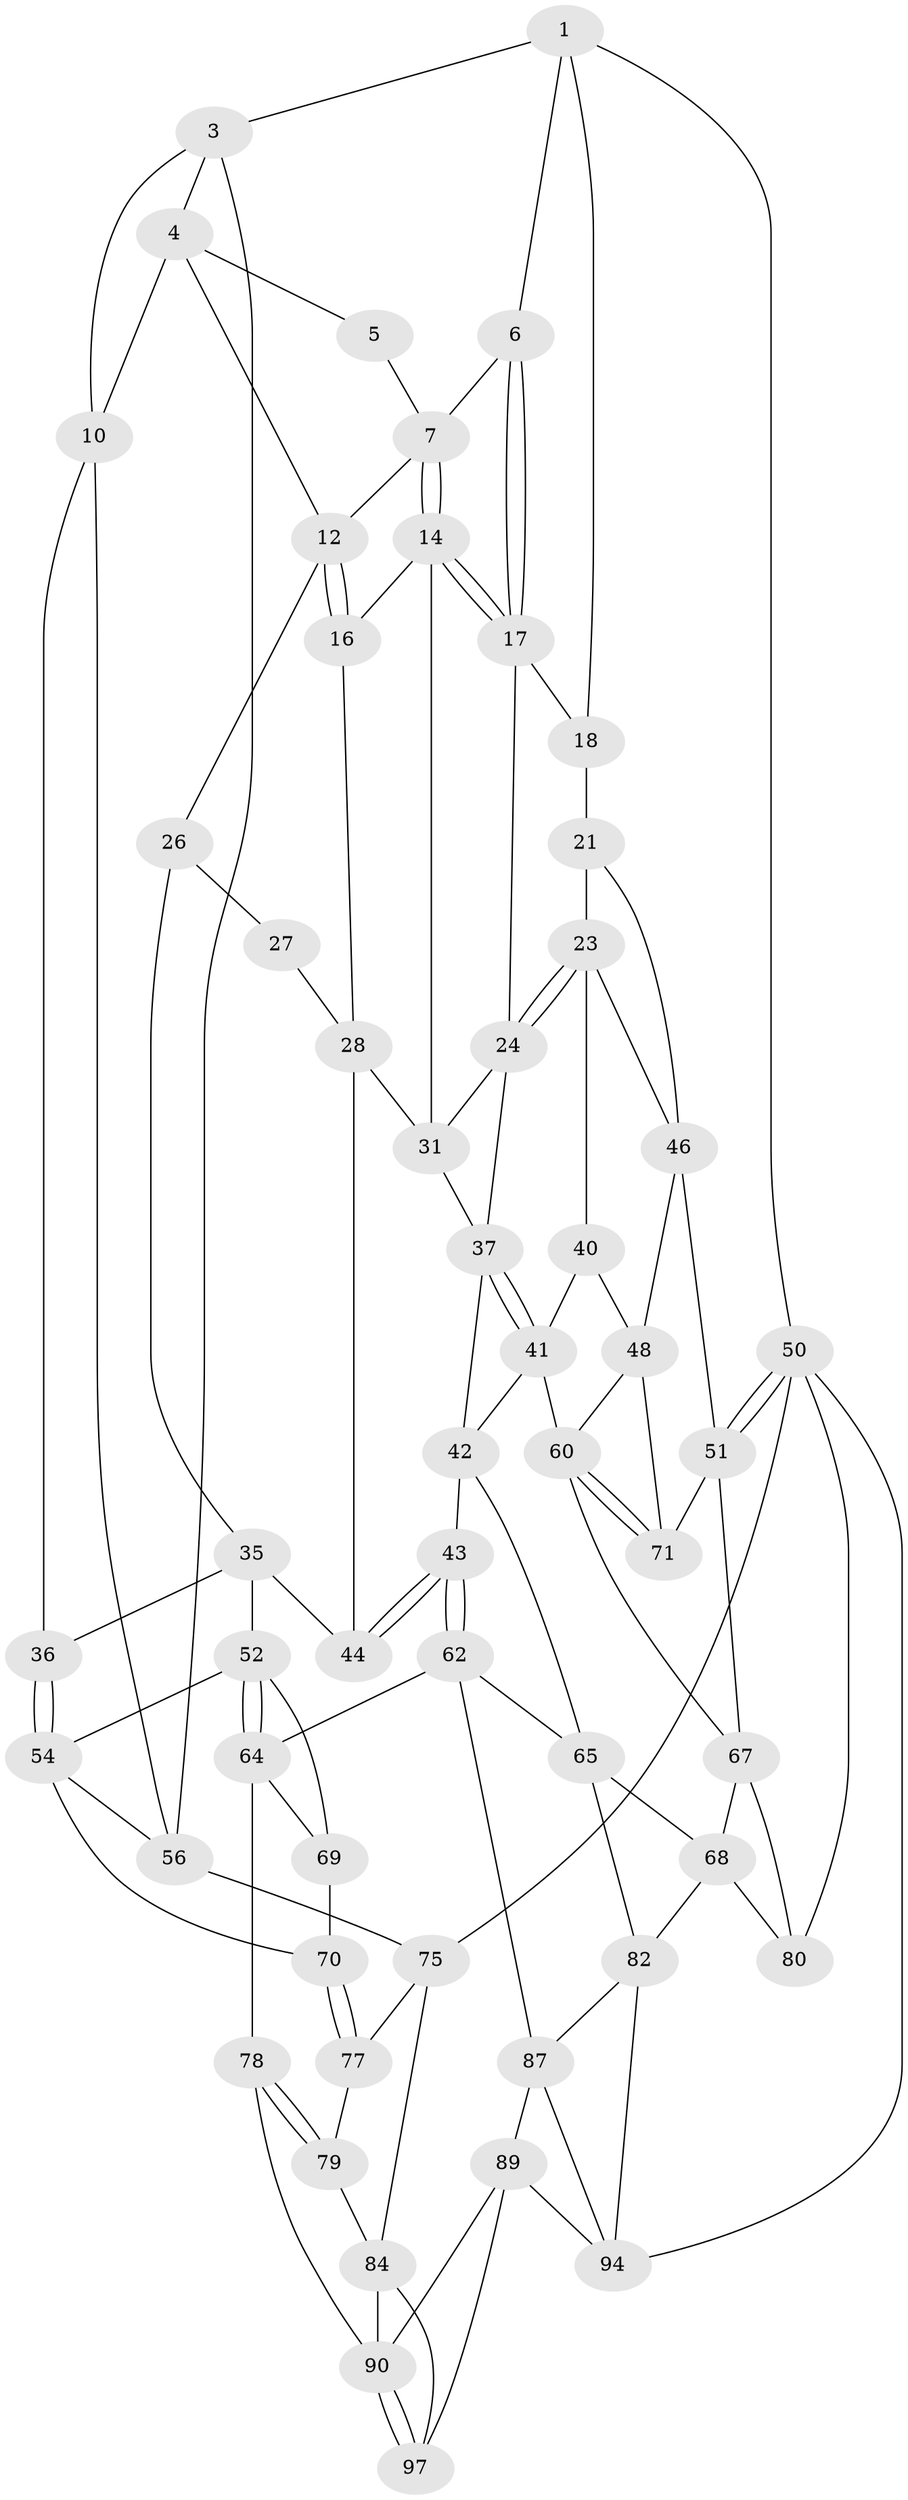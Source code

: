 // original degree distribution, {3: 0.05154639175257732, 6: 0.20618556701030927, 4: 0.17525773195876287, 5: 0.5670103092783505}
// Generated by graph-tools (version 1.1) at 2025/11/02/27/25 16:11:53]
// undirected, 55 vertices, 115 edges
graph export_dot {
graph [start="1"]
  node [color=gray90,style=filled];
  1 [pos="+0.8348495943097726+0",super="+2"];
  3 [pos="+0.2501609528553405+0"];
  4 [pos="+0.3231578012540826+0",super="+9"];
  5 [pos="+0.6598752642640836+0"];
  6 [pos="+0.7952593956218085+0.11472820889955496"];
  7 [pos="+0.677079769918836+0.13393787608686372",super="+8"];
  10 [pos="+0.043452642606860076+0.305061099608029",super="+11"];
  12 [pos="+0.5613462544488697+0.15047884648325044",super="+13"];
  14 [pos="+0.6846851398969822+0.22797085723251073",super="+15"];
  16 [pos="+0.6401007401168843+0.23532586365093525",super="+25"];
  17 [pos="+0.7965130145324538+0.2225898966509637",super="+20"];
  18 [pos="+1+0",super="+19"];
  21 [pos="+0.937293244165842+0.25402566499860796",super="+22"];
  23 [pos="+0.8852686383338503+0.356641109125273",super="+39"];
  24 [pos="+0.8227825327048662+0.27790494624544215",super="+33"];
  26 [pos="+0.3846742073237011+0.22290657144674875",super="+34"];
  27 [pos="+0.5579911200977081+0.26865208289111026",super="+30"];
  28 [pos="+0.5704160887721579+0.3827388432027202",super="+29"];
  31 [pos="+0.6768326895981691+0.36721829367124276",super="+32"];
  35 [pos="+0.3096563870222578+0.3285483022107626",super="+45"];
  36 [pos="+0.22867791126035053+0.34965011103412874"];
  37 [pos="+0.7333533320337292+0.46702596233861216",super="+38"];
  40 [pos="+0.8564520440490782+0.41957613100049507"];
  41 [pos="+0.7444545562326935+0.473109450333772",super="+58"];
  42 [pos="+0.5878260040388705+0.5393262706343582",super="+59"];
  43 [pos="+0.5429566919195089+0.5433760129903665"];
  44 [pos="+0.5106695304513478+0.5132271884093864"];
  46 [pos="+1+0.3776891756654132",super="+47"];
  48 [pos="+1+0.5823930967258786",super="+49"];
  50 [pos="+1+1",super="+93"];
  51 [pos="+1+1",super="+72"];
  52 [pos="+0.3655341696028383+0.6365357259796873",super="+53"];
  54 [pos="+0.24292924089680634+0.5295356796677342",super="+55"];
  56 [pos="+0+0.46894974458561023",super="+57"];
  60 [pos="+0.8134403608369745+0.6308549366766216",super="+61"];
  62 [pos="+0.4901240763054892+0.7074066112325303",super="+63"];
  64 [pos="+0.4049480063297896+0.7160535362368712",super="+74"];
  65 [pos="+0.6287033598013623+0.716460643402088",super="+66"];
  67 [pos="+0.7753674351339188+0.6675938806015745",super="+73"];
  68 [pos="+0.7003622302164669+0.7149417758143615",super="+81"];
  69 [pos="+0.16360251262912248+0.6838426990746217"];
  70 [pos="+0.12358296411186334+0.6711064819922938"];
  71 [pos="+0.9032171641282205+0.7142557976844833"];
  75 [pos="+0+1",super="+76"];
  77 [pos="+0.039793719544958736+0.7713876220488138"];
  78 [pos="+0.18347869015350765+0.8173928941559435",super="+92"];
  79 [pos="+0.05637534864230973+0.7926494395432321",super="+83"];
  80 [pos="+0.772360845075138+0.8402410189259533"];
  82 [pos="+0.6214419141709356+0.8798496008068085",super="+86"];
  84 [pos="+0+1",super="+85"];
  87 [pos="+0.4571726139223021+0.9037533539971417",super="+88"];
  89 [pos="+0.38382329888655237+0.8460730147055318",super="+96"];
  90 [pos="+0.2513290761026223+0.8888888010485588",super="+91"];
  94 [pos="+0.7119400363948133+1",super="+95"];
  97 [pos="+0.22310225646832169+1"];
  1 -- 6;
  1 -- 18;
  1 -- 3;
  1 -- 50;
  3 -- 4;
  3 -- 56;
  3 -- 10;
  4 -- 5;
  4 -- 10;
  4 -- 12;
  5 -- 7;
  6 -- 7;
  6 -- 17;
  6 -- 17;
  7 -- 14;
  7 -- 14;
  7 -- 12;
  10 -- 36;
  10 -- 56;
  12 -- 16;
  12 -- 16;
  12 -- 26;
  14 -- 17;
  14 -- 17;
  14 -- 16;
  14 -- 31;
  16 -- 28;
  17 -- 24;
  17 -- 18;
  18 -- 21;
  21 -- 23;
  21 -- 46;
  23 -- 24;
  23 -- 24;
  23 -- 40;
  23 -- 46;
  24 -- 37;
  24 -- 31;
  26 -- 27 [weight=2];
  26 -- 35;
  27 -- 28;
  28 -- 44;
  28 -- 31;
  31 -- 37;
  35 -- 36;
  35 -- 44;
  35 -- 52;
  36 -- 54;
  36 -- 54;
  37 -- 41;
  37 -- 41;
  37 -- 42;
  40 -- 41;
  40 -- 48;
  41 -- 60;
  41 -- 42;
  42 -- 43;
  42 -- 65;
  43 -- 44;
  43 -- 44;
  43 -- 62;
  43 -- 62;
  46 -- 48;
  46 -- 51;
  48 -- 71;
  48 -- 60;
  50 -- 51;
  50 -- 51;
  50 -- 75;
  50 -- 80;
  50 -- 94;
  51 -- 67;
  51 -- 71;
  52 -- 64;
  52 -- 64;
  52 -- 69;
  52 -- 54;
  54 -- 56;
  54 -- 70;
  56 -- 75 [weight=2];
  60 -- 71;
  60 -- 71;
  60 -- 67;
  62 -- 65;
  62 -- 64;
  62 -- 87;
  64 -- 69;
  64 -- 78;
  65 -- 68;
  65 -- 82;
  67 -- 68;
  67 -- 80;
  68 -- 80;
  68 -- 82;
  69 -- 70;
  70 -- 77;
  70 -- 77;
  75 -- 84;
  75 -- 77;
  77 -- 79;
  78 -- 79 [weight=2];
  78 -- 79;
  78 -- 90;
  79 -- 84;
  82 -- 94;
  82 -- 87;
  84 -- 90;
  84 -- 97;
  87 -- 89;
  87 -- 94;
  89 -- 90;
  89 -- 97;
  89 -- 94;
  90 -- 97;
  90 -- 97;
}
